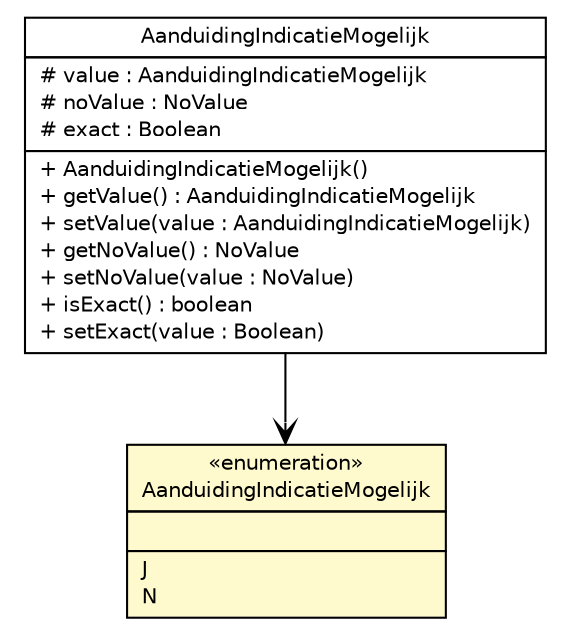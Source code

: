 #!/usr/local/bin/dot
#
# Class diagram 
# Generated by UMLGraph version R5_6-24-gf6e263 (http://www.umlgraph.org/)
#

digraph G {
	edge [fontname="Helvetica",fontsize=10,labelfontname="Helvetica",labelfontsize=10];
	node [fontname="Helvetica",fontsize=10,shape=plaintext];
	nodesep=0.25;
	ranksep=0.5;
	// nl.egem.stuf.sector.bg._0204.AanduidingIndicatieMogelijk
	c34798 [label=<<table title="nl.egem.stuf.sector.bg._0204.AanduidingIndicatieMogelijk" border="0" cellborder="1" cellspacing="0" cellpadding="2" port="p" bgcolor="lemonChiffon" href="./AanduidingIndicatieMogelijk.html">
		<tr><td><table border="0" cellspacing="0" cellpadding="1">
<tr><td align="center" balign="center"> &#171;enumeration&#187; </td></tr>
<tr><td align="center" balign="center"> AanduidingIndicatieMogelijk </td></tr>
		</table></td></tr>
		<tr><td><table border="0" cellspacing="0" cellpadding="1">
<tr><td align="left" balign="left">  </td></tr>
		</table></td></tr>
		<tr><td><table border="0" cellspacing="0" cellpadding="1">
<tr><td align="left" balign="left"> J </td></tr>
<tr><td align="left" balign="left"> N </td></tr>
		</table></td></tr>
		</table>>, URL="./AanduidingIndicatieMogelijk.html", fontname="Helvetica", fontcolor="black", fontsize=10.0];
	// nl.egem.stuf.sector.bg._0204.KDOFund.AanduidingIndicatieMogelijk
	c34826 [label=<<table title="nl.egem.stuf.sector.bg._0204.KDOFund.AanduidingIndicatieMogelijk" border="0" cellborder="1" cellspacing="0" cellpadding="2" port="p" href="./KDOFund.AanduidingIndicatieMogelijk.html">
		<tr><td><table border="0" cellspacing="0" cellpadding="1">
<tr><td align="center" balign="center"> AanduidingIndicatieMogelijk </td></tr>
		</table></td></tr>
		<tr><td><table border="0" cellspacing="0" cellpadding="1">
<tr><td align="left" balign="left"> # value : AanduidingIndicatieMogelijk </td></tr>
<tr><td align="left" balign="left"> # noValue : NoValue </td></tr>
<tr><td align="left" balign="left"> # exact : Boolean </td></tr>
		</table></td></tr>
		<tr><td><table border="0" cellspacing="0" cellpadding="1">
<tr><td align="left" balign="left"> + AanduidingIndicatieMogelijk() </td></tr>
<tr><td align="left" balign="left"> + getValue() : AanduidingIndicatieMogelijk </td></tr>
<tr><td align="left" balign="left"> + setValue(value : AanduidingIndicatieMogelijk) </td></tr>
<tr><td align="left" balign="left"> + getNoValue() : NoValue </td></tr>
<tr><td align="left" balign="left"> + setNoValue(value : NoValue) </td></tr>
<tr><td align="left" balign="left"> + isExact() : boolean </td></tr>
<tr><td align="left" balign="left"> + setExact(value : Boolean) </td></tr>
		</table></td></tr>
		</table>>, URL="./KDOFund.AanduidingIndicatieMogelijk.html", fontname="Helvetica", fontcolor="black", fontsize=10.0];
	// nl.egem.stuf.sector.bg._0204.KDOFund.AanduidingIndicatieMogelijk NAVASSOC nl.egem.stuf.sector.bg._0204.AanduidingIndicatieMogelijk
	c34826:p -> c34798:p [taillabel="", label="", headlabel="", fontname="Helvetica", fontcolor="black", fontsize=10.0, color="black", arrowhead=open];
}

